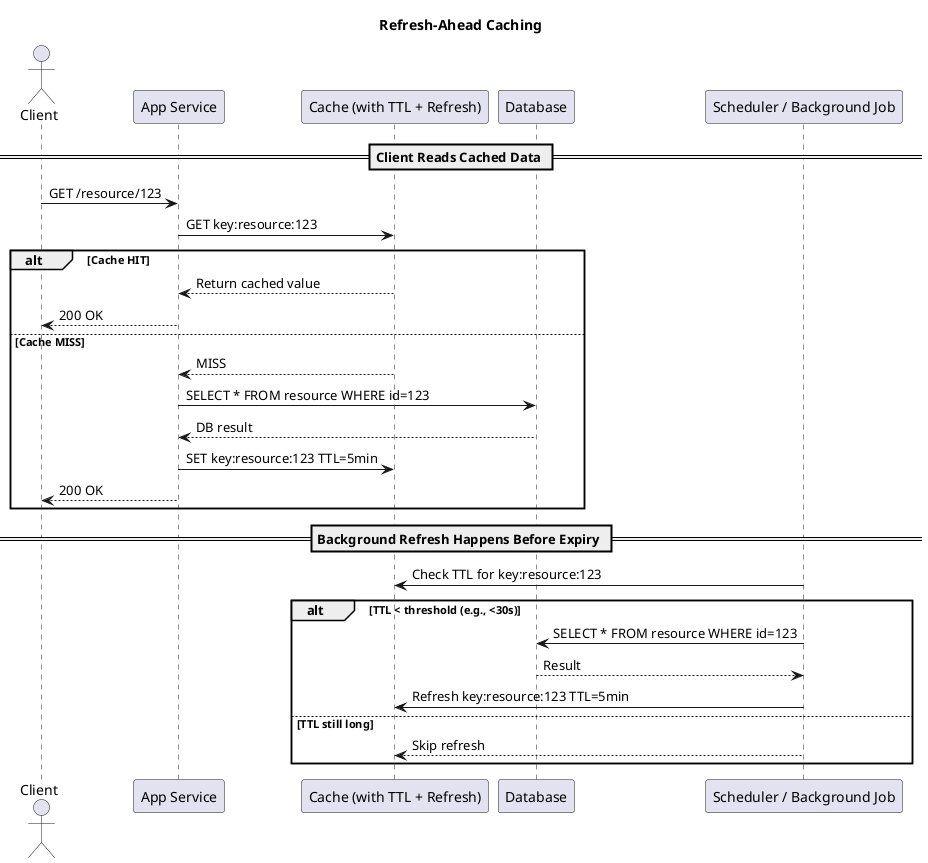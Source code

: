 @startuml
title Refresh-Ahead Caching

actor Client
participant "App Service" as App
participant "Cache (with TTL + Refresh)" as Cache
participant "Database" as DB
participant "Scheduler / Background Job" as Refresher

== Client Reads Cached Data ==
Client -> App : GET /resource/123
App -> Cache : GET key:resource:123
alt Cache HIT
    Cache --> App : Return cached value
    App --> Client : 200 OK
else Cache MISS
    Cache --> App : MISS
    App -> DB : SELECT * FROM resource WHERE id=123
    DB --> App : DB result
    App -> Cache : SET key:resource:123 TTL=5min
    App --> Client : 200 OK
end

== Background Refresh Happens Before Expiry ==
Refresher -> Cache : Check TTL for key:resource:123
alt TTL < threshold (e.g., <30s)
    Refresher -> DB : SELECT * FROM resource WHERE id=123
    DB --> Refresher : Result
    Refresher -> Cache : Refresh key:resource:123 TTL=5min
else TTL still long
    Refresher --> Cache : Skip refresh
end

@enduml
